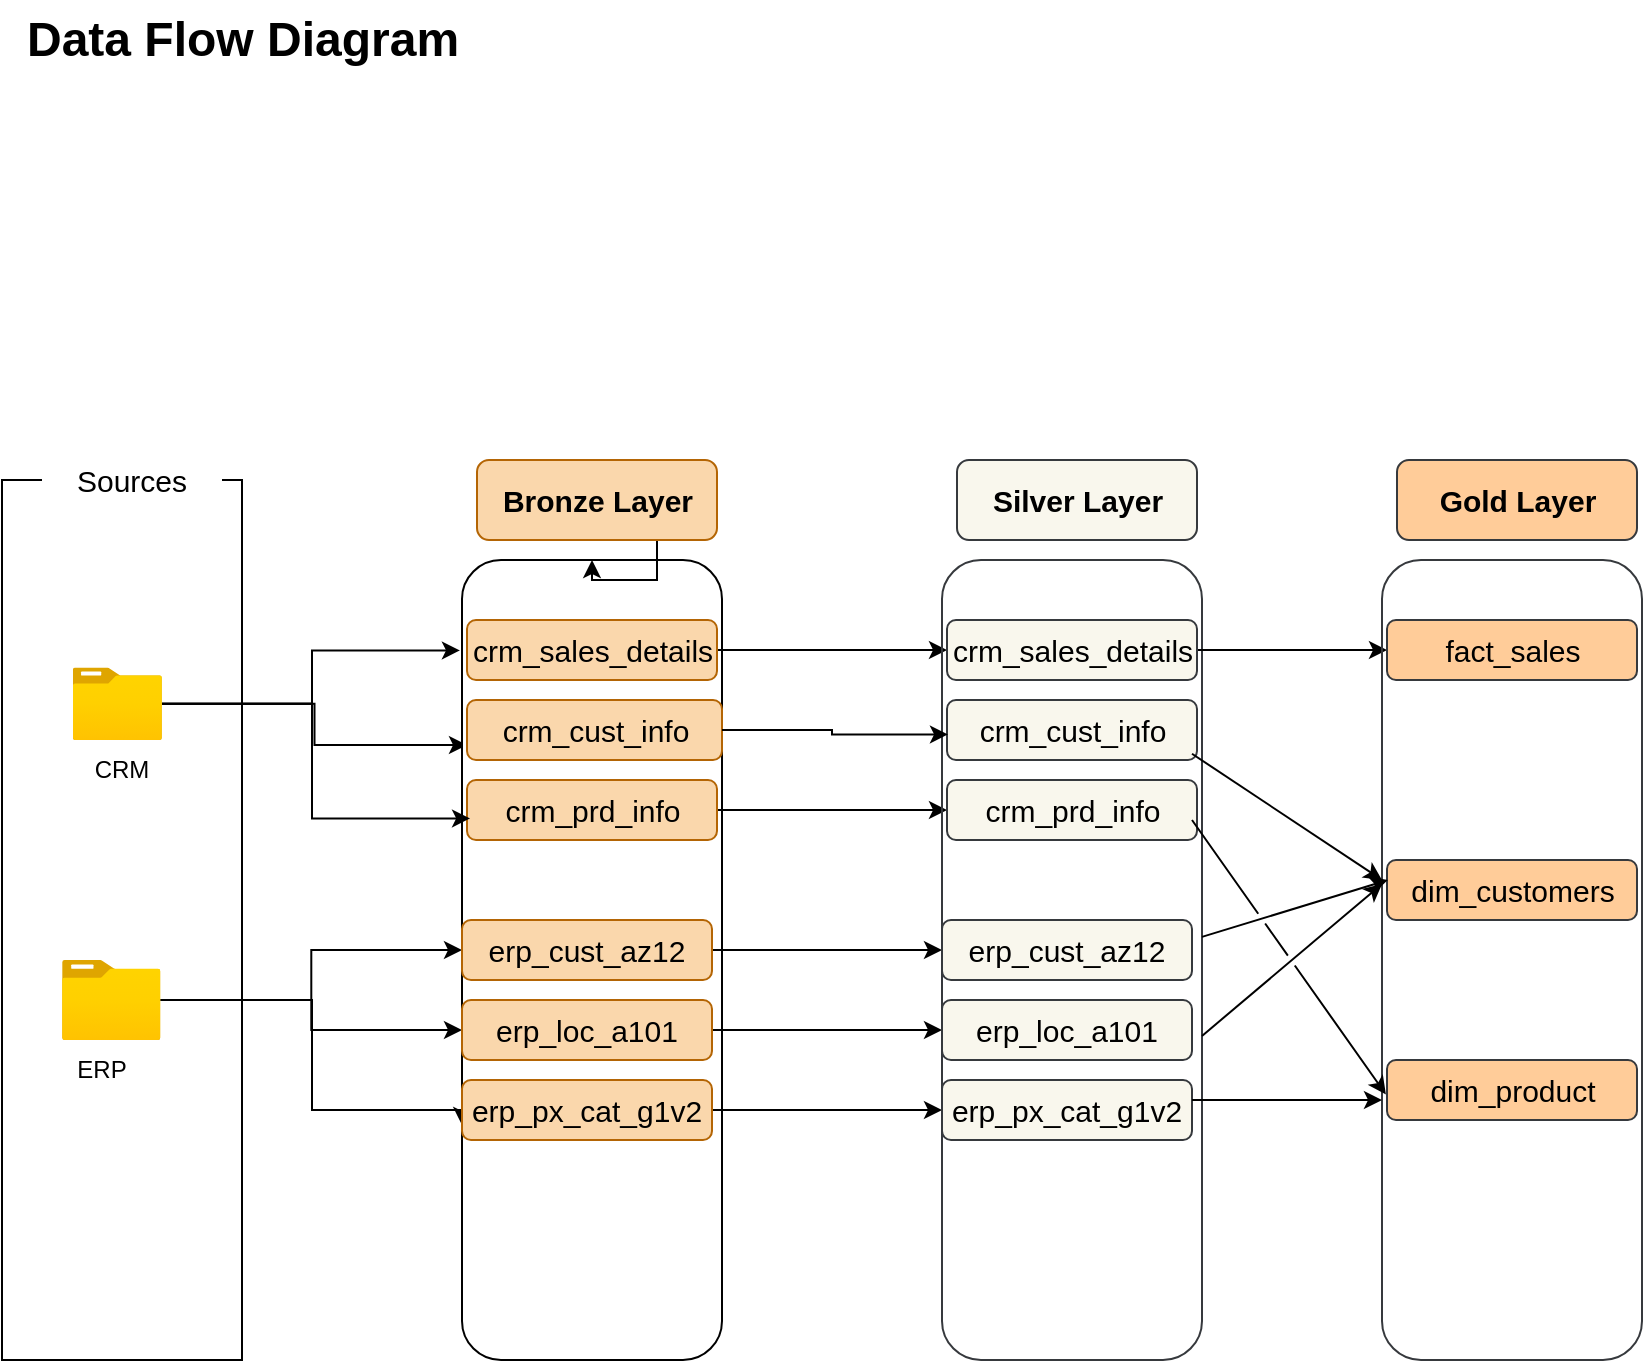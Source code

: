 <mxfile version="28.2.5">
  <diagram name="Page-1" id="TAPAN6D3qk-B2wtZgucm">
    <mxGraphModel dx="2276" dy="1941" grid="1" gridSize="10" guides="1" tooltips="1" connect="1" arrows="1" fold="1" page="1" pageScale="1" pageWidth="850" pageHeight="1100" math="0" shadow="0">
      <root>
        <mxCell id="0" />
        <mxCell id="1" parent="0" />
        <mxCell id="siAdscN5RhIAw8ifnmUC-1" value="&lt;font style=&quot;font-size: 24px;&quot;&gt;&lt;b&gt;Data Flow Diagram&lt;/b&gt;&lt;/font&gt;" style="text;html=1;align=center;verticalAlign=middle;resizable=0;points=[];autosize=1;strokeColor=none;fillColor=none;" parent="1" vertex="1">
          <mxGeometry x="-720" y="-110" width="240" height="40" as="geometry" />
        </mxCell>
        <mxCell id="0E1i2U4zhjQnGWesQobs-1" value="" style="rounded=0;whiteSpace=wrap;html=1;" parent="1" vertex="1">
          <mxGeometry x="-720" y="130" width="120" height="440" as="geometry" />
        </mxCell>
        <mxCell id="0E1i2U4zhjQnGWesQobs-2" value="&lt;font style=&quot;font-size: 15px;&quot;&gt;Sources&lt;/font&gt;" style="rounded=1;whiteSpace=wrap;html=1;strokeColor=none;" parent="1" vertex="1">
          <mxGeometry x="-700" y="110" width="90" height="40" as="geometry" />
        </mxCell>
        <mxCell id="0E1i2U4zhjQnGWesQobs-3" style="edgeStyle=orthogonalEdgeStyle;rounded=0;orthogonalLoop=1;jettySize=auto;html=1;entryX=0;entryY=0.75;entryDx=0;entryDy=0;" parent="1" source="0E1i2U4zhjQnGWesQobs-4" target="0E1i2U4zhjQnGWesQobs-15" edge="1">
          <mxGeometry relative="1" as="geometry" />
        </mxCell>
        <mxCell id="0E1i2U4zhjQnGWesQobs-4" value="" style="image;aspect=fixed;html=1;points=[];align=center;fontSize=12;image=img/lib/azure2/general/Folder_Blank.svg;" parent="1" vertex="1">
          <mxGeometry x="-684.64" y="223.77" width="44.64" height="36.23" as="geometry" />
        </mxCell>
        <mxCell id="0E1i2U4zhjQnGWesQobs-5" style="edgeStyle=orthogonalEdgeStyle;rounded=0;orthogonalLoop=1;jettySize=auto;html=1;entryX=0;entryY=0.5;entryDx=0;entryDy=0;" parent="1" source="0E1i2U4zhjQnGWesQobs-8" target="0E1i2U4zhjQnGWesQobs-18" edge="1">
          <mxGeometry relative="1" as="geometry" />
        </mxCell>
        <mxCell id="0E1i2U4zhjQnGWesQobs-6" style="edgeStyle=orthogonalEdgeStyle;rounded=0;orthogonalLoop=1;jettySize=auto;html=1;" parent="1" source="0E1i2U4zhjQnGWesQobs-8" target="0E1i2U4zhjQnGWesQobs-16" edge="1">
          <mxGeometry relative="1" as="geometry" />
        </mxCell>
        <mxCell id="0E1i2U4zhjQnGWesQobs-7" style="edgeStyle=orthogonalEdgeStyle;rounded=0;orthogonalLoop=1;jettySize=auto;html=1;entryX=0;entryY=0.75;entryDx=0;entryDy=0;" parent="1" source="0E1i2U4zhjQnGWesQobs-8" target="0E1i2U4zhjQnGWesQobs-17" edge="1">
          <mxGeometry relative="1" as="geometry">
            <Array as="points">
              <mxPoint x="-565" y="390" />
              <mxPoint x="-565" y="445" />
              <mxPoint x="-490" y="445" />
            </Array>
          </mxGeometry>
        </mxCell>
        <mxCell id="0E1i2U4zhjQnGWesQobs-8" value="" style="image;aspect=fixed;html=1;points=[];align=center;fontSize=12;image=img/lib/azure2/general/Folder_Blank.svg;" parent="1" vertex="1">
          <mxGeometry x="-690" y="370" width="49.29" height="40" as="geometry" />
        </mxCell>
        <mxCell id="0E1i2U4zhjQnGWesQobs-9" value="CRM&lt;span style=&quot;color: rgba(0, 0, 0, 0); font-family: monospace; font-size: 0px; text-align: start; text-wrap-mode: nowrap;&quot;&gt;%3CmxGraphModel%3E%3Croot%3E%3CmxCell%20id%3D%220%22%2F%3E%3CmxCell%20id%3D%221%22%20parent%3D%220%22%2F%3E%3CmxCell%20id%3D%222%22%20value%3D%22%22%20style%3D%22image%3Baspect%3Dfixed%3Bhtml%3D1%3Bpoints%3D%5B%5D%3Balign%3Dcenter%3BfontSize%3D12%3Bimage%3Dimg%2Flib%2Fazure2%2Fgeneral%2FFolder_Blank.svg%3B%22%20vertex%3D%221%22%20parent%3D%221%22%3E%3CmxGeometry%20x%3D%2280.36%22%20y%3D%22180%22%20width%3D%2249.29%22%20height%3D%2240%22%20as%3D%22geometry%22%2F%3E%3C%2FmxCell%3E%3C%2Froot%3E%3C%2FmxGraphModel%3E&lt;/span&gt;" style="text;html=1;align=center;verticalAlign=middle;whiteSpace=wrap;rounded=0;" parent="1" vertex="1">
          <mxGeometry x="-690" y="260" width="60" height="30" as="geometry" />
        </mxCell>
        <mxCell id="0E1i2U4zhjQnGWesQobs-10" value="ERP" style="text;html=1;align=center;verticalAlign=middle;whiteSpace=wrap;rounded=0;" parent="1" vertex="1">
          <mxGeometry x="-700" y="410" width="60" height="30" as="geometry" />
        </mxCell>
        <mxCell id="0E1i2U4zhjQnGWesQobs-11" value="" style="rounded=1;whiteSpace=wrap;html=1;" parent="1" vertex="1">
          <mxGeometry x="-490" y="170" width="130" height="400" as="geometry" />
        </mxCell>
        <mxCell id="yWx0gL260236KDznW6gA-12" style="edgeStyle=orthogonalEdgeStyle;rounded=0;orthogonalLoop=1;jettySize=auto;html=1;exitX=0.75;exitY=1;exitDx=0;exitDy=0;" edge="1" parent="1" source="0E1i2U4zhjQnGWesQobs-12" target="0E1i2U4zhjQnGWesQobs-11">
          <mxGeometry relative="1" as="geometry" />
        </mxCell>
        <mxCell id="0E1i2U4zhjQnGWesQobs-12" value="&lt;font style=&quot;color: rgb(0, 0, 0); font-size: 15px;&quot;&gt;&lt;b&gt;Bronze Layer&lt;/b&gt;&lt;/font&gt;" style="rounded=1;whiteSpace=wrap;html=1;fillColor=#fad7ac;strokeColor=#b46504;" parent="1" vertex="1">
          <mxGeometry x="-482.5" y="120" width="120" height="40" as="geometry" />
        </mxCell>
        <mxCell id="0E1i2U4zhjQnGWesQobs-29" style="edgeStyle=orthogonalEdgeStyle;rounded=0;orthogonalLoop=1;jettySize=auto;html=1;" parent="1" source="0E1i2U4zhjQnGWesQobs-13" target="0E1i2U4zhjQnGWesQobs-23" edge="1">
          <mxGeometry relative="1" as="geometry" />
        </mxCell>
        <mxCell id="0E1i2U4zhjQnGWesQobs-13" value="&lt;span style=&quot;color: rgb(0, 0, 0); font-size: 15px;&quot;&gt;crm_sales_details&lt;/span&gt;" style="rounded=1;whiteSpace=wrap;html=1;fillColor=#fad7ac;strokeColor=#b46504;" parent="1" vertex="1">
          <mxGeometry x="-487.5" y="200" width="125" height="30" as="geometry" />
        </mxCell>
        <mxCell id="0E1i2U4zhjQnGWesQobs-31" style="edgeStyle=orthogonalEdgeStyle;rounded=0;orthogonalLoop=1;jettySize=auto;html=1;" parent="1" source="0E1i2U4zhjQnGWesQobs-14" target="0E1i2U4zhjQnGWesQobs-24" edge="1">
          <mxGeometry relative="1" as="geometry" />
        </mxCell>
        <mxCell id="0E1i2U4zhjQnGWesQobs-14" value="&lt;span style=&quot;color: rgb(0, 0, 0); font-size: 15px;&quot;&gt;crm_prd_info&lt;/span&gt;" style="rounded=1;whiteSpace=wrap;html=1;fillColor=#fad7ac;strokeColor=#b46504;" parent="1" vertex="1">
          <mxGeometry x="-487.5" y="280" width="125" height="30" as="geometry" />
        </mxCell>
        <mxCell id="0E1i2U4zhjQnGWesQobs-15" value="&lt;span style=&quot;color: rgb(0, 0, 0); font-size: 15px;&quot;&gt;crm_cust_info&lt;/span&gt;" style="rounded=1;whiteSpace=wrap;html=1;fillColor=#fad7ac;strokeColor=#b46504;" parent="1" vertex="1">
          <mxGeometry x="-487.5" y="240" width="127.5" height="30" as="geometry" />
        </mxCell>
        <mxCell id="0E1i2U4zhjQnGWesQobs-32" style="edgeStyle=orthogonalEdgeStyle;rounded=0;orthogonalLoop=1;jettySize=auto;html=1;" parent="1" source="0E1i2U4zhjQnGWesQobs-16" target="0E1i2U4zhjQnGWesQobs-26" edge="1">
          <mxGeometry relative="1" as="geometry" />
        </mxCell>
        <mxCell id="0E1i2U4zhjQnGWesQobs-16" value="&lt;font color=&quot;#000000&quot;&gt;&lt;span style=&quot;font-size: 15px;&quot;&gt;erp_cust_az12&lt;/span&gt;&lt;/font&gt;" style="rounded=1;whiteSpace=wrap;html=1;fillColor=#fad7ac;strokeColor=#b46504;" parent="1" vertex="1">
          <mxGeometry x="-490" y="350" width="125" height="30" as="geometry" />
        </mxCell>
        <mxCell id="0E1i2U4zhjQnGWesQobs-34" style="edgeStyle=orthogonalEdgeStyle;rounded=0;orthogonalLoop=1;jettySize=auto;html=1;" parent="1" source="0E1i2U4zhjQnGWesQobs-17" target="0E1i2U4zhjQnGWesQobs-27" edge="1">
          <mxGeometry relative="1" as="geometry" />
        </mxCell>
        <mxCell id="0E1i2U4zhjQnGWesQobs-17" value="&lt;span style=&quot;color: rgb(0, 0, 0); font-size: 15px;&quot;&gt;erp_px_cat_g1v2&lt;/span&gt;" style="rounded=1;whiteSpace=wrap;html=1;fillColor=#fad7ac;strokeColor=#b46504;" parent="1" vertex="1">
          <mxGeometry x="-490" y="430" width="125" height="30" as="geometry" />
        </mxCell>
        <mxCell id="0E1i2U4zhjQnGWesQobs-33" style="edgeStyle=orthogonalEdgeStyle;rounded=0;orthogonalLoop=1;jettySize=auto;html=1;" parent="1" source="0E1i2U4zhjQnGWesQobs-18" target="0E1i2U4zhjQnGWesQobs-28" edge="1">
          <mxGeometry relative="1" as="geometry" />
        </mxCell>
        <mxCell id="0E1i2U4zhjQnGWesQobs-18" value="&lt;span style=&quot;color: rgb(0, 0, 0); font-size: 15px;&quot;&gt;erp_loc_a101&lt;/span&gt;" style="rounded=1;whiteSpace=wrap;html=1;fillColor=#fad7ac;strokeColor=#b46504;" parent="1" vertex="1">
          <mxGeometry x="-490" y="390" width="125" height="30" as="geometry" />
        </mxCell>
        <mxCell id="0E1i2U4zhjQnGWesQobs-19" style="edgeStyle=orthogonalEdgeStyle;rounded=0;orthogonalLoop=1;jettySize=auto;html=1;entryX=-0.008;entryY=0.113;entryDx=0;entryDy=0;entryPerimeter=0;" parent="1" source="0E1i2U4zhjQnGWesQobs-4" target="0E1i2U4zhjQnGWesQobs-11" edge="1">
          <mxGeometry relative="1" as="geometry" />
        </mxCell>
        <mxCell id="0E1i2U4zhjQnGWesQobs-20" style="edgeStyle=orthogonalEdgeStyle;rounded=0;orthogonalLoop=1;jettySize=auto;html=1;entryX=0.031;entryY=0.323;entryDx=0;entryDy=0;entryPerimeter=0;" parent="1" source="0E1i2U4zhjQnGWesQobs-4" target="0E1i2U4zhjQnGWesQobs-11" edge="1">
          <mxGeometry relative="1" as="geometry" />
        </mxCell>
        <mxCell id="0E1i2U4zhjQnGWesQobs-21" value="" style="rounded=1;whiteSpace=wrap;html=1;fillColor=none;strokeColor=#36393d;" parent="1" vertex="1">
          <mxGeometry x="-250" y="170" width="130" height="400" as="geometry" />
        </mxCell>
        <mxCell id="0E1i2U4zhjQnGWesQobs-22" value="&lt;font style=&quot;color: rgb(0, 0, 0); font-size: 15px;&quot;&gt;&lt;b&gt;Silver Layer&lt;/b&gt;&lt;/font&gt;" style="rounded=1;whiteSpace=wrap;html=1;fillColor=#f9f7ed;strokeColor=#36393d;" parent="1" vertex="1">
          <mxGeometry x="-242.5" y="120" width="120" height="40" as="geometry" />
        </mxCell>
        <mxCell id="yWx0gL260236KDznW6gA-9" style="edgeStyle=orthogonalEdgeStyle;rounded=0;orthogonalLoop=1;jettySize=auto;html=1;entryX=0;entryY=0.5;entryDx=0;entryDy=0;jumpStyle=gap;" edge="1" parent="1" source="0E1i2U4zhjQnGWesQobs-23" target="yWx0gL260236KDznW6gA-3">
          <mxGeometry relative="1" as="geometry" />
        </mxCell>
        <mxCell id="0E1i2U4zhjQnGWesQobs-23" value="&lt;span style=&quot;color: rgb(0, 0, 0); font-size: 15px;&quot;&gt;crm_sales_details&lt;/span&gt;" style="rounded=1;whiteSpace=wrap;html=1;fillColor=#f9f7ed;strokeColor=#36393d;" parent="1" vertex="1">
          <mxGeometry x="-247.5" y="200" width="125" height="30" as="geometry" />
        </mxCell>
        <mxCell id="0E1i2U4zhjQnGWesQobs-24" value="&lt;span style=&quot;color: rgb(0, 0, 0); font-size: 15px;&quot;&gt;crm_prd_info&lt;/span&gt;" style="rounded=1;whiteSpace=wrap;html=1;fillColor=#f9f7ed;strokeColor=#36393d;" parent="1" vertex="1">
          <mxGeometry x="-247.5" y="280" width="125" height="30" as="geometry" />
        </mxCell>
        <mxCell id="0E1i2U4zhjQnGWesQobs-25" value="&lt;span style=&quot;color: rgb(0, 0, 0); font-size: 15px;&quot;&gt;crm_cust_info&lt;/span&gt;" style="rounded=1;whiteSpace=wrap;html=1;fillColor=#f9f7ed;strokeColor=#36393d;" parent="1" vertex="1">
          <mxGeometry x="-247.5" y="240" width="125" height="30" as="geometry" />
        </mxCell>
        <mxCell id="0E1i2U4zhjQnGWesQobs-26" value="&lt;span style=&quot;color: rgb(0, 0, 0); font-size: 15px;&quot;&gt;erp_cust_az12&lt;/span&gt;" style="rounded=1;whiteSpace=wrap;html=1;fillColor=#f9f7ed;strokeColor=#36393d;" parent="1" vertex="1">
          <mxGeometry x="-250" y="350" width="125" height="30" as="geometry" />
        </mxCell>
        <mxCell id="0E1i2U4zhjQnGWesQobs-27" value="&lt;span style=&quot;color: rgb(0, 0, 0); font-size: 15px;&quot;&gt;erp_px_cat_g1v2&lt;/span&gt;" style="rounded=1;whiteSpace=wrap;html=1;fillColor=#f9f7ed;strokeColor=#36393d;" parent="1" vertex="1">
          <mxGeometry x="-250" y="430" width="125" height="30" as="geometry" />
        </mxCell>
        <mxCell id="0E1i2U4zhjQnGWesQobs-28" value="&lt;span style=&quot;color: rgb(0, 0, 0); font-size: 15px;&quot;&gt;erp_loc_a101&lt;/span&gt;" style="rounded=1;whiteSpace=wrap;html=1;fillColor=#f9f7ed;strokeColor=#36393d;" parent="1" vertex="1">
          <mxGeometry x="-250" y="390" width="125" height="30" as="geometry" />
        </mxCell>
        <mxCell id="0E1i2U4zhjQnGWesQobs-30" style="edgeStyle=orthogonalEdgeStyle;rounded=0;orthogonalLoop=1;jettySize=auto;html=1;entryX=0.023;entryY=0.218;entryDx=0;entryDy=0;entryPerimeter=0;" parent="1" source="0E1i2U4zhjQnGWesQobs-15" target="0E1i2U4zhjQnGWesQobs-21" edge="1">
          <mxGeometry relative="1" as="geometry" />
        </mxCell>
        <mxCell id="yWx0gL260236KDznW6gA-1" value="" style="rounded=1;whiteSpace=wrap;html=1;fillColor=none;strokeColor=#36393d;" vertex="1" parent="1">
          <mxGeometry x="-30" y="170" width="130" height="400" as="geometry" />
        </mxCell>
        <mxCell id="yWx0gL260236KDznW6gA-2" value="&lt;font style=&quot;color: rgb(0, 0, 0); font-size: 15px;&quot;&gt;&lt;b&gt;Gold Layer&lt;/b&gt;&lt;/font&gt;" style="rounded=1;whiteSpace=wrap;html=1;fillColor=#ffcc99;strokeColor=#36393d;" vertex="1" parent="1">
          <mxGeometry x="-22.5" y="120" width="120" height="40" as="geometry" />
        </mxCell>
        <mxCell id="yWx0gL260236KDznW6gA-3" value="&lt;font color=&quot;#000000&quot;&gt;&lt;span style=&quot;font-size: 15px;&quot;&gt;fact_sales&lt;/span&gt;&lt;/font&gt;" style="rounded=1;whiteSpace=wrap;html=1;fillColor=#ffcc99;strokeColor=#36393d;" vertex="1" parent="1">
          <mxGeometry x="-27.5" y="200" width="125" height="30" as="geometry" />
        </mxCell>
        <mxCell id="yWx0gL260236KDznW6gA-4" value="&lt;font color=&quot;#000000&quot;&gt;&lt;span style=&quot;font-size: 15px;&quot;&gt;dim_product&lt;/span&gt;&lt;/font&gt;" style="rounded=1;whiteSpace=wrap;html=1;fillColor=#ffcc99;strokeColor=#36393d;" vertex="1" parent="1">
          <mxGeometry x="-27.5" y="420" width="125" height="30" as="geometry" />
        </mxCell>
        <mxCell id="yWx0gL260236KDznW6gA-5" value="&lt;font color=&quot;#000000&quot;&gt;&lt;span style=&quot;font-size: 15px;&quot;&gt;dim_customers&lt;/span&gt;&lt;/font&gt;" style="rounded=1;whiteSpace=wrap;html=1;fillColor=#ffcc99;strokeColor=#36393d;" vertex="1" parent="1">
          <mxGeometry x="-27.5" y="320" width="125" height="30" as="geometry" />
        </mxCell>
        <mxCell id="yWx0gL260236KDznW6gA-14" value="" style="endArrow=classic;html=1;rounded=0;entryX=0;entryY=0.4;entryDx=0;entryDy=0;entryPerimeter=0;jumpStyle=gap;" edge="1" parent="1" target="yWx0gL260236KDznW6gA-1">
          <mxGeometry width="50" height="50" relative="1" as="geometry">
            <mxPoint x="-125" y="266.88" as="sourcePoint" />
            <mxPoint x="-75" y="216.88" as="targetPoint" />
          </mxGeometry>
        </mxCell>
        <mxCell id="yWx0gL260236KDznW6gA-15" value="" style="endArrow=classic;html=1;rounded=0;entryX=0;entryY=0.25;entryDx=0;entryDy=0;jumpStyle=gap;" edge="1" parent="1">
          <mxGeometry width="50" height="50" relative="1" as="geometry">
            <mxPoint x="-120" y="407.97" as="sourcePoint" />
            <mxPoint x="-30" y="332.03" as="targetPoint" />
          </mxGeometry>
        </mxCell>
        <mxCell id="yWx0gL260236KDznW6gA-16" value="" style="endArrow=classic;html=1;rounded=0;entryX=0.023;entryY=0.4;entryDx=0;entryDy=0;entryPerimeter=0;jumpStyle=gap;" edge="1" parent="1" target="yWx0gL260236KDznW6gA-1">
          <mxGeometry width="50" height="50" relative="1" as="geometry">
            <mxPoint x="-120" y="358.44" as="sourcePoint" />
            <mxPoint x="-25" y="421.56" as="targetPoint" />
          </mxGeometry>
        </mxCell>
        <mxCell id="yWx0gL260236KDznW6gA-17" value="" style="endArrow=classic;html=1;rounded=0;entryX=0.015;entryY=0.668;entryDx=0;entryDy=0;entryPerimeter=0;jumpStyle=gap;" edge="1" parent="1" target="yWx0gL260236KDznW6gA-1">
          <mxGeometry width="50" height="50" relative="1" as="geometry">
            <mxPoint x="-125" y="300" as="sourcePoint" />
            <mxPoint x="-30" y="363.12" as="targetPoint" />
          </mxGeometry>
        </mxCell>
        <mxCell id="yWx0gL260236KDznW6gA-18" value="" style="endArrow=classic;html=1;rounded=0;jumpStyle=gap;" edge="1" parent="1">
          <mxGeometry width="50" height="50" relative="1" as="geometry">
            <mxPoint x="-125" y="440" as="sourcePoint" />
            <mxPoint x="-30" y="440" as="targetPoint" />
          </mxGeometry>
        </mxCell>
      </root>
    </mxGraphModel>
  </diagram>
</mxfile>
